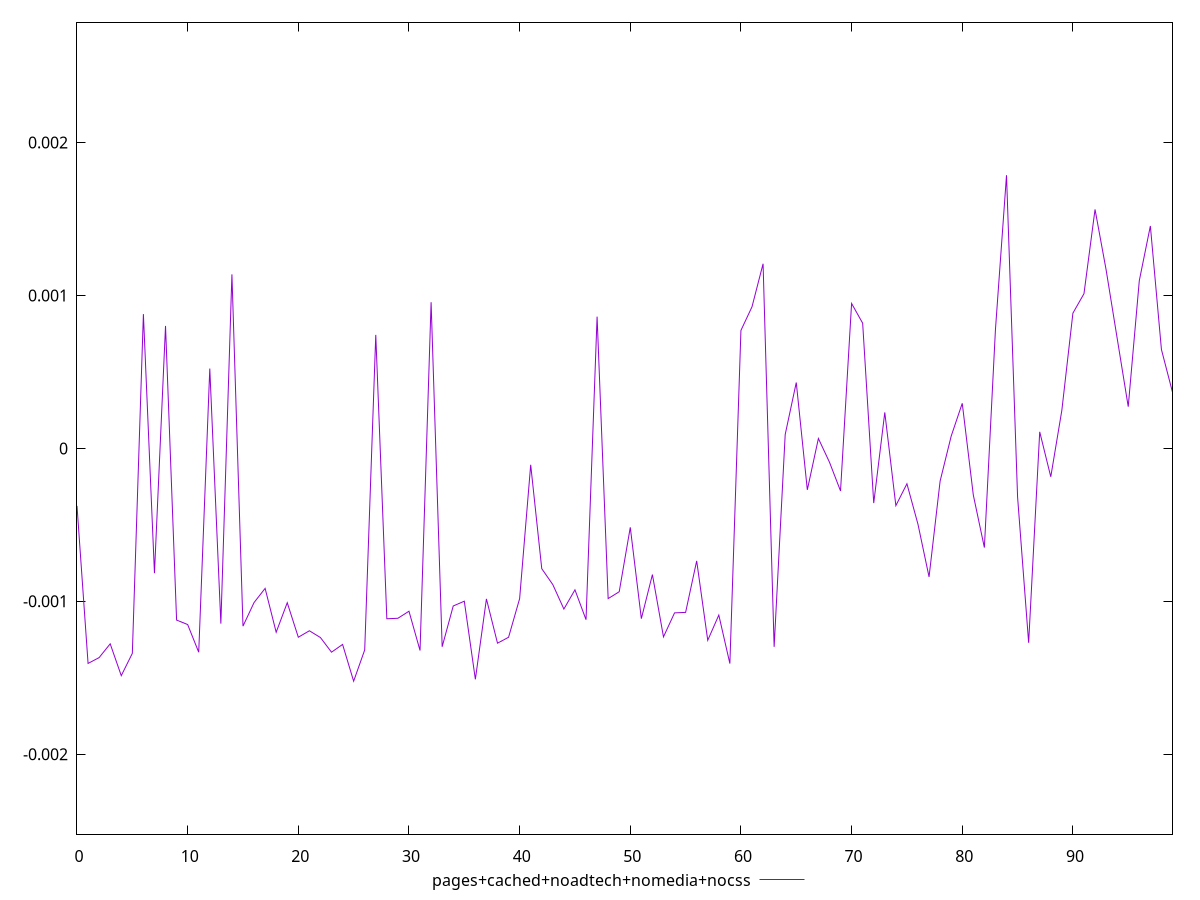 reset

$pagesCachedNoadtechNomediaNocss <<EOF
0 -0.000375837980223017
1 -0.0014059379411248706
2 -0.001367609835636676
3 -0.0012777829302180188
4 -0.0014858167091761653
5 -0.0013401293447077407
6 0.0008782633380743532
7 -0.0008157676249408663
8 0.0008008400369307424
9 -0.0011224905552496916
10 -0.0011516702997826137
11 -0.0013327133589499213
12 0.0005220802440778806
13 -0.001145864073876609
14 0.0011380084289479924
15 -0.0011621618273106725
16 -0.0010079080094721354
17 -0.0009152184112652638
18 -0.0012021033328844077
19 -0.001008921352732666
20 -0.0012346715861434314
21 -0.0011923755203541609
22 -0.0012366843286068484
23 -0.001332357869513403
24 -0.001281639187040634
25 -0.0015219788578124138
26 -0.0013176077447789975
27 0.0007421425755989565
28 -0.0011139052519170544
29 -0.001110640381975208
30 -0.0010645517125666686
31 -0.0013213514151253652
32 0.0009558067887311207
33 -0.0012968304866804886
34 -0.0010302510604911052
35 -0.0009989410218722316
36 -0.0015096992940078623
37 -0.00098391699657637
38 -0.0012734279503322844
39 -0.0012348425115674016
40 -0.0009823856881103765
41 -0.0001072649578474881
42 -0.0007863999266945143
43 -0.0008906314451514796
44 -0.0010502741995446923
45 -0.0009246819031868906
46 -0.0011199164373299896
47 0.000861571865158859
48 -0.0009818991320504373
49 -0.0009371040004812648
50 -0.0005160947204505245
51 -0.001113155567640508
52 -0.0008249757762765431
53 -0.0012323291258990309
54 -0.0010753718939308758
55 -0.0010721946339975162
56 -0.0007353912347180386
57 -0.0012548155765629671
58 -0.0010897718753934491
59 -0.001406797816018978
60 0.0007715342407190746
61 0.0009258418867416164
62 0.0012072835874631462
63 -0.001297504574336122
64 0.00009094479978048257
65 0.000430787277449244
66 -0.00027092954136947664
67 0.00006477997838912689
68 -0.00009010036131909747
69 -0.0002779653693128541
70 0.0009475708391450934
71 0.000818596684517315
72 -0.00035760834710478126
73 0.00023522795280059086
74 -0.0003740823227511951
75 -0.00023127724592575603
76 -0.0004963009765781755
77 -0.000840096073944218
78 -0.0002136548622424149
79 0.0000802763549853848
80 0.00029478548716513965
81 -0.0003050780600588464
82 -0.000648330675731517
83 0.0007772302091250634
84 0.00178601771114888
85 -0.0003172975825382056
86 -0.0012708042465581432
87 0.00010832464435373348
88 -0.00018567089166614744
89 0.00024892394002942254
90 0.0008843819794143622
91 0.0010115429694374906
92 0.0015624520981171901
93 0.0011680172056509155
94 0.0007202082099288361
95 0.0002729348316830728
96 0.0010968868885406137
97 0.0014543544907686258
98 0.000646586600915259
99 0.00036733619474566616
EOF

set key outside below
set xrange [0:99]
set yrange [-0.002521978857812414:0.0027860177111488802]
set trange [-0.002521978857812414:0.0027860177111488802]
set terminal svg size 640, 500 enhanced background rgb 'white'
set output "report_00018_2021-02-10T15-25-16.877Z/meta/pScore-difference/comparison/line/4_vs_5.svg"

plot $pagesCachedNoadtechNomediaNocss title "pages+cached+noadtech+nomedia+nocss" with line

reset
